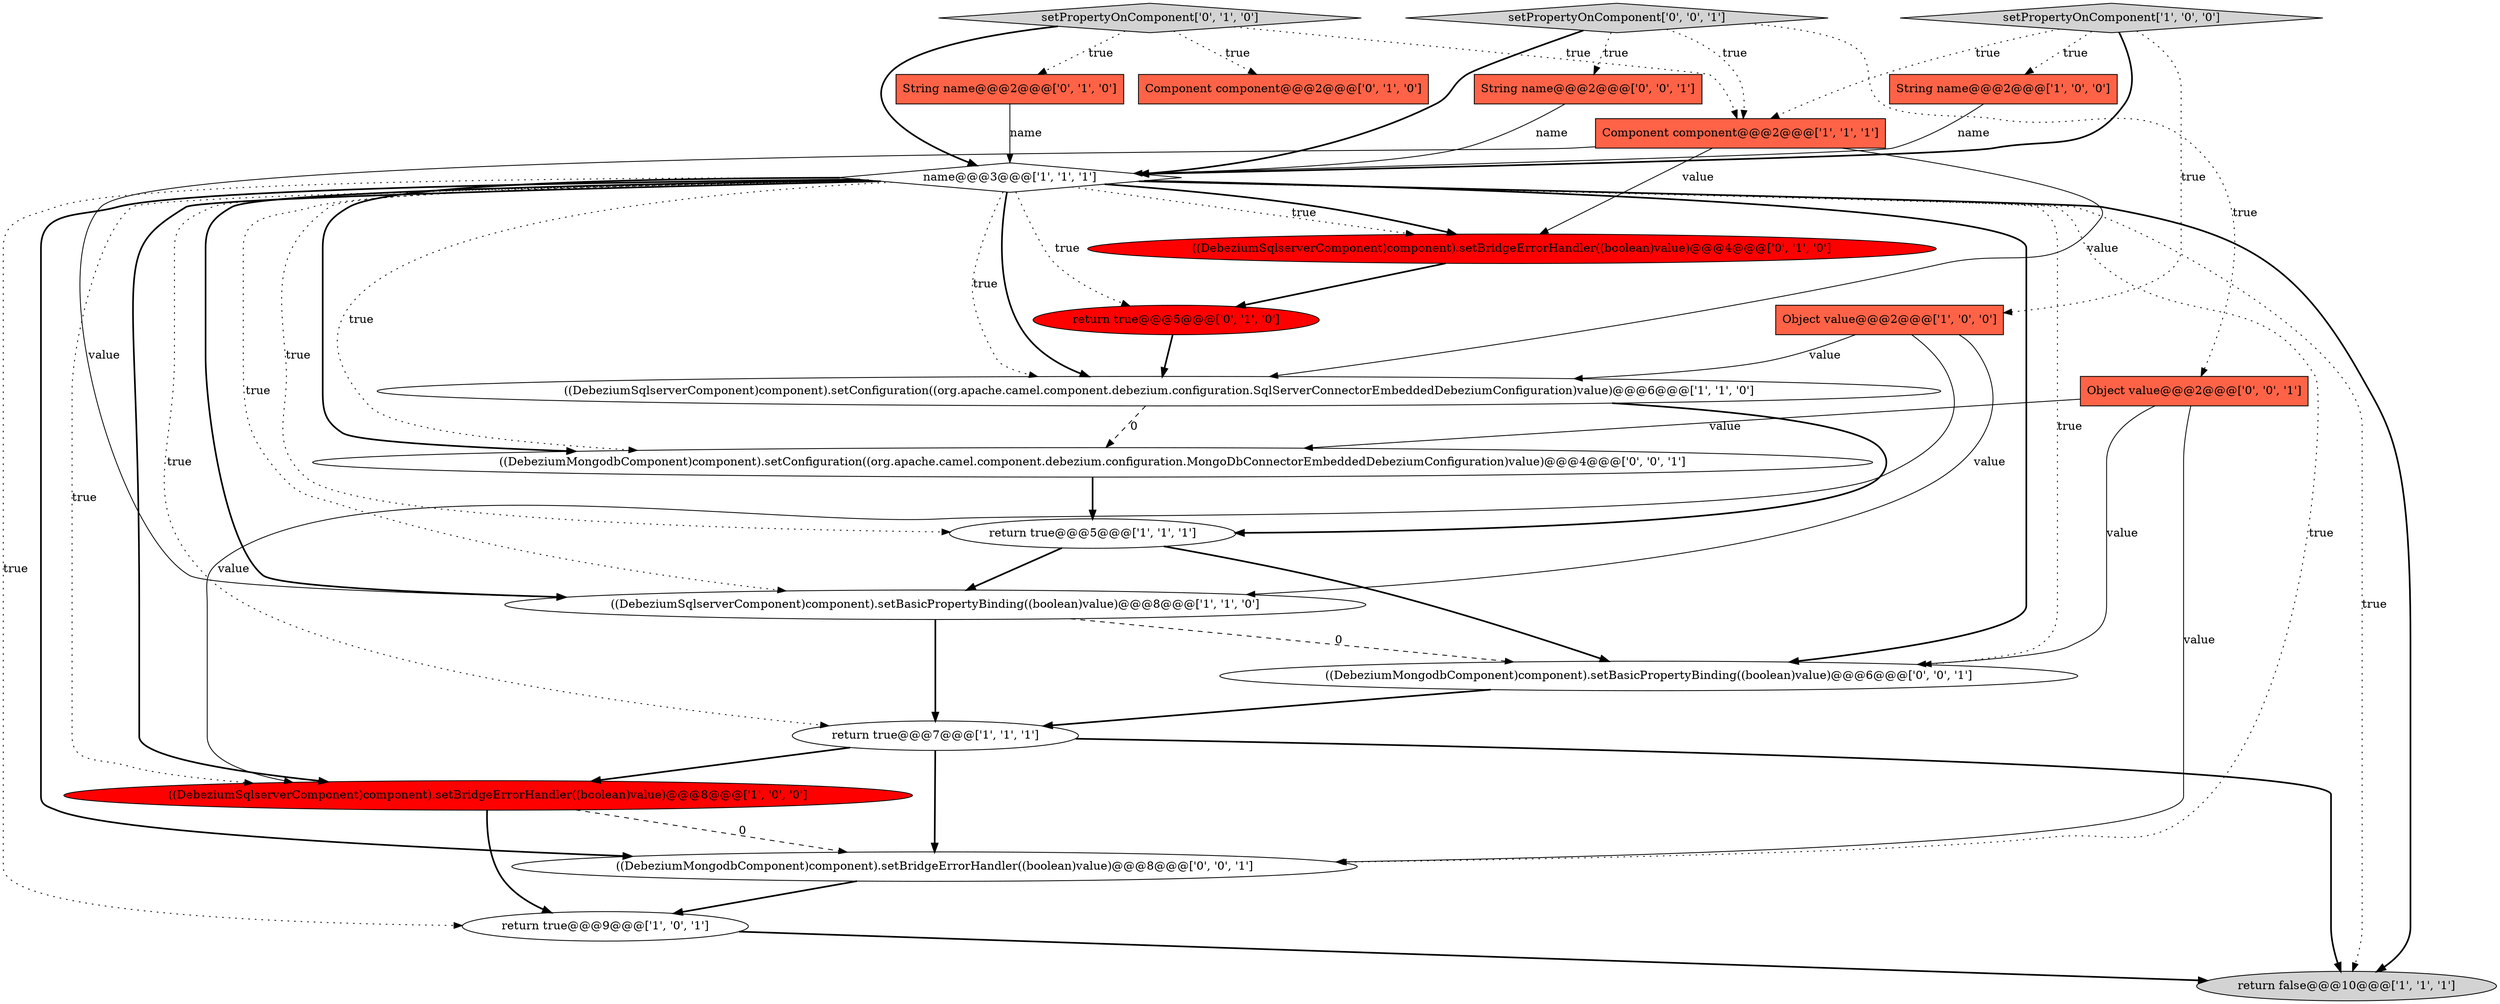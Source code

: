 digraph {
0 [style = filled, label = "name@@@3@@@['1', '1', '1']", fillcolor = white, shape = diamond image = "AAA0AAABBB1BBB"];
15 [style = filled, label = "((DebeziumSqlserverComponent)component).setBridgeErrorHandler((boolean)value)@@@4@@@['0', '1', '0']", fillcolor = red, shape = ellipse image = "AAA1AAABBB2BBB"];
9 [style = filled, label = "setPropertyOnComponent['1', '0', '0']", fillcolor = lightgray, shape = diamond image = "AAA0AAABBB1BBB"];
2 [style = filled, label = "String name@@@2@@@['1', '0', '0']", fillcolor = tomato, shape = box image = "AAA0AAABBB1BBB"];
22 [style = filled, label = "((DebeziumMongodbComponent)component).setBasicPropertyBinding((boolean)value)@@@6@@@['0', '0', '1']", fillcolor = white, shape = ellipse image = "AAA0AAABBB3BBB"];
1 [style = filled, label = "Object value@@@2@@@['1', '0', '0']", fillcolor = tomato, shape = box image = "AAA0AAABBB1BBB"];
19 [style = filled, label = "String name@@@2@@@['0', '0', '1']", fillcolor = tomato, shape = box image = "AAA0AAABBB3BBB"];
7 [style = filled, label = "((DebeziumSqlserverComponent)component).setBasicPropertyBinding((boolean)value)@@@8@@@['1', '1', '0']", fillcolor = white, shape = ellipse image = "AAA0AAABBB1BBB"];
18 [style = filled, label = "((DebeziumMongodbComponent)component).setBridgeErrorHandler((boolean)value)@@@8@@@['0', '0', '1']", fillcolor = white, shape = ellipse image = "AAA0AAABBB3BBB"];
17 [style = filled, label = "((DebeziumMongodbComponent)component).setConfiguration((org.apache.camel.component.debezium.configuration.MongoDbConnectorEmbeddedDebeziumConfiguration)value)@@@4@@@['0', '0', '1']", fillcolor = white, shape = ellipse image = "AAA0AAABBB3BBB"];
6 [style = filled, label = "return true@@@5@@@['1', '1', '1']", fillcolor = white, shape = ellipse image = "AAA0AAABBB1BBB"];
16 [style = filled, label = "return true@@@5@@@['0', '1', '0']", fillcolor = red, shape = ellipse image = "AAA1AAABBB2BBB"];
11 [style = filled, label = "return true@@@7@@@['1', '1', '1']", fillcolor = white, shape = ellipse image = "AAA0AAABBB1BBB"];
10 [style = filled, label = "((DebeziumSqlserverComponent)component).setBridgeErrorHandler((boolean)value)@@@8@@@['1', '0', '0']", fillcolor = red, shape = ellipse image = "AAA1AAABBB1BBB"];
20 [style = filled, label = "setPropertyOnComponent['0', '0', '1']", fillcolor = lightgray, shape = diamond image = "AAA0AAABBB3BBB"];
4 [style = filled, label = "return false@@@10@@@['1', '1', '1']", fillcolor = lightgray, shape = ellipse image = "AAA0AAABBB1BBB"];
12 [style = filled, label = "Component component@@@2@@@['0', '1', '0']", fillcolor = tomato, shape = box image = "AAA0AAABBB2BBB"];
8 [style = filled, label = "((DebeziumSqlserverComponent)component).setConfiguration((org.apache.camel.component.debezium.configuration.SqlServerConnectorEmbeddedDebeziumConfiguration)value)@@@6@@@['1', '1', '0']", fillcolor = white, shape = ellipse image = "AAA0AAABBB1BBB"];
14 [style = filled, label = "String name@@@2@@@['0', '1', '0']", fillcolor = tomato, shape = box image = "AAA0AAABBB2BBB"];
21 [style = filled, label = "Object value@@@2@@@['0', '0', '1']", fillcolor = tomato, shape = box image = "AAA0AAABBB3BBB"];
13 [style = filled, label = "setPropertyOnComponent['0', '1', '0']", fillcolor = lightgray, shape = diamond image = "AAA0AAABBB2BBB"];
3 [style = filled, label = "return true@@@9@@@['1', '0', '1']", fillcolor = white, shape = ellipse image = "AAA0AAABBB1BBB"];
5 [style = filled, label = "Component component@@@2@@@['1', '1', '1']", fillcolor = tomato, shape = box image = "AAA0AAABBB1BBB"];
21->17 [style = solid, label="value"];
18->3 [style = bold, label=""];
7->11 [style = bold, label=""];
9->0 [style = bold, label=""];
0->18 [style = dotted, label="true"];
16->8 [style = bold, label=""];
13->12 [style = dotted, label="true"];
0->10 [style = dotted, label="true"];
17->6 [style = bold, label=""];
5->8 [style = solid, label="value"];
6->22 [style = bold, label=""];
0->17 [style = bold, label=""];
0->15 [style = dotted, label="true"];
0->4 [style = dotted, label="true"];
11->4 [style = bold, label=""];
20->0 [style = bold, label=""];
10->3 [style = bold, label=""];
13->5 [style = dotted, label="true"];
8->6 [style = bold, label=""];
2->0 [style = solid, label="name"];
14->0 [style = solid, label="name"];
20->21 [style = dotted, label="true"];
1->8 [style = solid, label="value"];
21->22 [style = solid, label="value"];
0->6 [style = dotted, label="true"];
15->16 [style = bold, label=""];
3->4 [style = bold, label=""];
0->15 [style = bold, label=""];
11->18 [style = bold, label=""];
0->22 [style = dotted, label="true"];
0->7 [style = bold, label=""];
0->8 [style = dotted, label="true"];
20->5 [style = dotted, label="true"];
1->7 [style = solid, label="value"];
21->18 [style = solid, label="value"];
0->10 [style = bold, label=""];
5->15 [style = solid, label="value"];
5->7 [style = solid, label="value"];
0->4 [style = bold, label=""];
11->10 [style = bold, label=""];
9->2 [style = dotted, label="true"];
0->22 [style = bold, label=""];
1->10 [style = solid, label="value"];
0->8 [style = bold, label=""];
9->1 [style = dotted, label="true"];
8->17 [style = dashed, label="0"];
0->17 [style = dotted, label="true"];
0->18 [style = bold, label=""];
20->19 [style = dotted, label="true"];
0->3 [style = dotted, label="true"];
0->16 [style = dotted, label="true"];
6->7 [style = bold, label=""];
13->14 [style = dotted, label="true"];
0->11 [style = dotted, label="true"];
7->22 [style = dashed, label="0"];
22->11 [style = bold, label=""];
10->18 [style = dashed, label="0"];
0->7 [style = dotted, label="true"];
13->0 [style = bold, label=""];
19->0 [style = solid, label="name"];
9->5 [style = dotted, label="true"];
}
